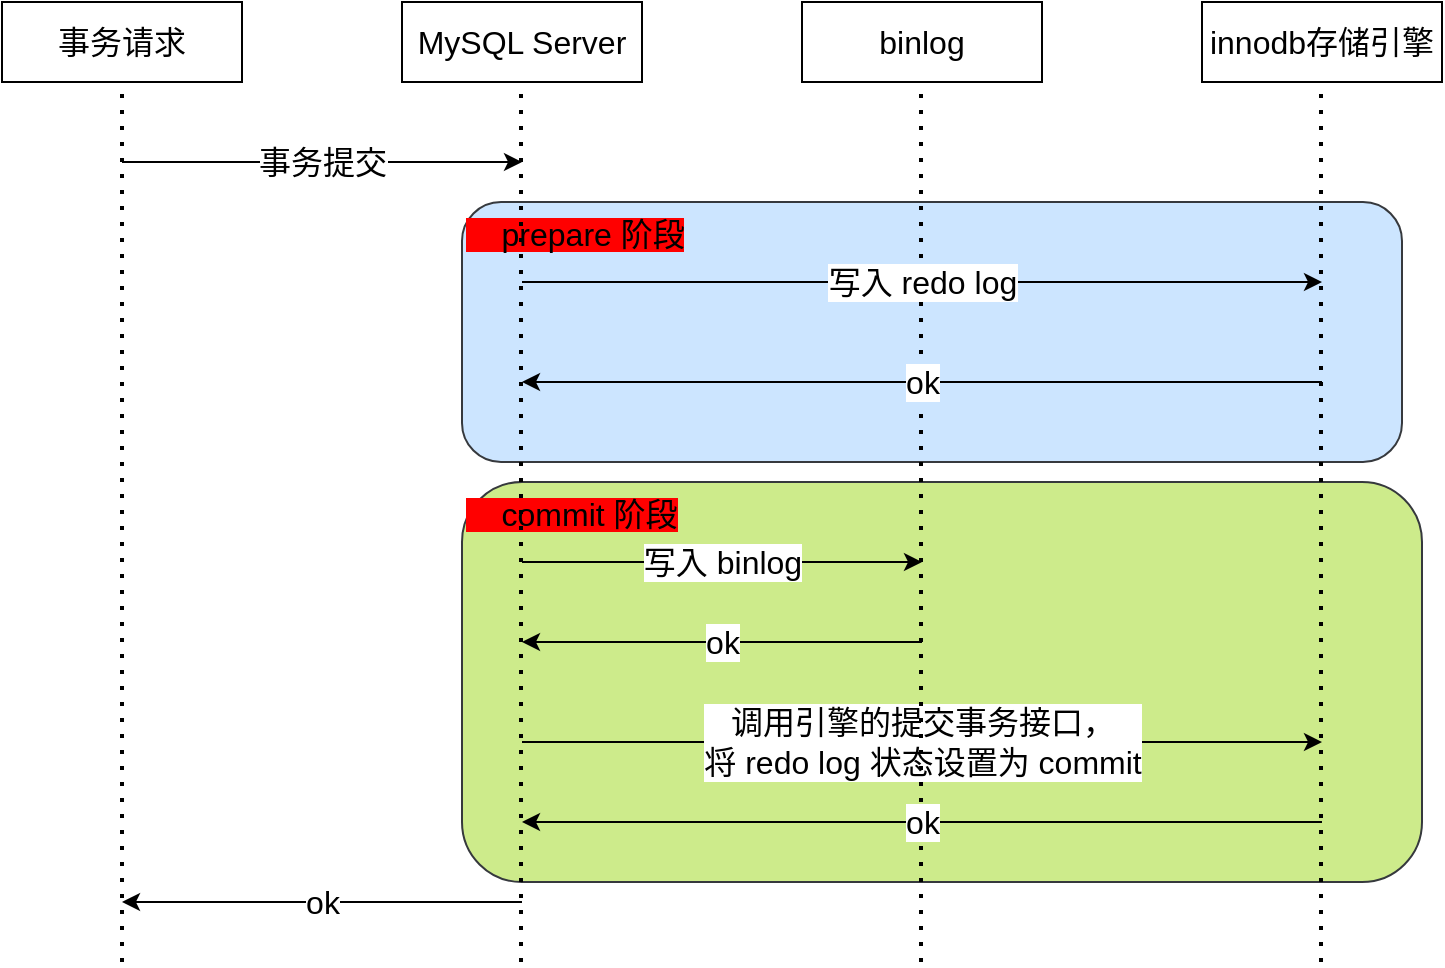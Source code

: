 <mxfile version="20.0.1" type="github">
  <diagram id="LAiEwA4ejN9WoNMm-dOn" name="Page-1">
    <mxGraphModel dx="916" dy="772" grid="1" gridSize="10" guides="1" tooltips="1" connect="1" arrows="1" fold="1" page="1" pageScale="1" pageWidth="827" pageHeight="1169" math="0" shadow="0">
      <root>
        <mxCell id="0" />
        <mxCell id="1" parent="0" />
        <mxCell id="dXw9PHnPfxB79rEIN8Ye-18" value="&lt;span style=&quot;background-color: rgb(255, 0, 0);&quot;&gt;&amp;nbsp; &amp;nbsp; commit 阶段&lt;/span&gt;" style="rounded=1;whiteSpace=wrap;html=1;fontSize=16;align=left;verticalAlign=top;fillColor=#cdeb8b;strokeColor=#36393d;" vertex="1" parent="1">
          <mxGeometry x="310" y="360" width="480" height="200" as="geometry" />
        </mxCell>
        <mxCell id="dXw9PHnPfxB79rEIN8Ye-12" value="写入 binlog" style="endArrow=classic;html=1;rounded=0;fontSize=16;" edge="1" parent="1">
          <mxGeometry width="50" height="50" relative="1" as="geometry">
            <mxPoint x="340" y="400" as="sourcePoint" />
            <mxPoint x="540" y="400" as="targetPoint" />
          </mxGeometry>
        </mxCell>
        <mxCell id="dXw9PHnPfxB79rEIN8Ye-13" value="ok" style="endArrow=classic;html=1;rounded=0;fontSize=16;" edge="1" parent="1">
          <mxGeometry width="50" height="50" relative="1" as="geometry">
            <mxPoint x="540" y="440" as="sourcePoint" />
            <mxPoint x="340" y="440" as="targetPoint" />
          </mxGeometry>
        </mxCell>
        <mxCell id="dXw9PHnPfxB79rEIN8Ye-14" value="调用引擎的提交事务接口，&lt;br&gt;将 redo log 状态设置为 commit" style="endArrow=classic;html=1;rounded=0;fontSize=16;" edge="1" parent="1">
          <mxGeometry width="50" height="50" relative="1" as="geometry">
            <mxPoint x="340" y="490" as="sourcePoint" />
            <mxPoint x="740" y="490" as="targetPoint" />
          </mxGeometry>
        </mxCell>
        <mxCell id="dXw9PHnPfxB79rEIN8Ye-17" value="&lt;span style=&quot;background-color: rgb(255, 0, 0);&quot;&gt;&amp;nbsp; &amp;nbsp; prepare 阶段&lt;/span&gt;" style="rounded=1;whiteSpace=wrap;html=1;fontSize=16;align=left;verticalAlign=top;fillColor=#cce5ff;strokeColor=#36393d;" vertex="1" parent="1">
          <mxGeometry x="310" y="220" width="470" height="130" as="geometry" />
        </mxCell>
        <mxCell id="dXw9PHnPfxB79rEIN8Ye-1" value="事务请求" style="rounded=0;whiteSpace=wrap;html=1;fontSize=16;" vertex="1" parent="1">
          <mxGeometry x="80" y="120" width="120" height="40" as="geometry" />
        </mxCell>
        <mxCell id="dXw9PHnPfxB79rEIN8Ye-2" value="MySQL Server" style="rounded=0;whiteSpace=wrap;html=1;fontSize=16;" vertex="1" parent="1">
          <mxGeometry x="280" y="120" width="120" height="40" as="geometry" />
        </mxCell>
        <mxCell id="dXw9PHnPfxB79rEIN8Ye-3" value="binlog" style="rounded=0;whiteSpace=wrap;html=1;fontSize=16;" vertex="1" parent="1">
          <mxGeometry x="480" y="120" width="120" height="40" as="geometry" />
        </mxCell>
        <mxCell id="dXw9PHnPfxB79rEIN8Ye-4" value="innodb存储引擎" style="rounded=0;whiteSpace=wrap;html=1;fontSize=16;" vertex="1" parent="1">
          <mxGeometry x="680" y="120" width="120" height="40" as="geometry" />
        </mxCell>
        <mxCell id="dXw9PHnPfxB79rEIN8Ye-5" value="" style="endArrow=none;dashed=1;html=1;dashPattern=1 3;strokeWidth=2;rounded=0;fontSize=16;entryX=0.5;entryY=1;entryDx=0;entryDy=0;" edge="1" parent="1" target="dXw9PHnPfxB79rEIN8Ye-1">
          <mxGeometry width="50" height="50" relative="1" as="geometry">
            <mxPoint x="140" y="600" as="sourcePoint" />
            <mxPoint x="230" y="240" as="targetPoint" />
          </mxGeometry>
        </mxCell>
        <mxCell id="dXw9PHnPfxB79rEIN8Ye-6" value="" style="endArrow=none;dashed=1;html=1;dashPattern=1 3;strokeWidth=2;rounded=0;fontSize=16;entryX=0.5;entryY=1;entryDx=0;entryDy=0;" edge="1" parent="1">
          <mxGeometry width="50" height="50" relative="1" as="geometry">
            <mxPoint x="339.5" y="600" as="sourcePoint" />
            <mxPoint x="339.5" y="160" as="targetPoint" />
          </mxGeometry>
        </mxCell>
        <mxCell id="dXw9PHnPfxB79rEIN8Ye-7" value="" style="endArrow=none;dashed=1;html=1;dashPattern=1 3;strokeWidth=2;rounded=0;fontSize=16;entryX=0.5;entryY=1;entryDx=0;entryDy=0;" edge="1" parent="1">
          <mxGeometry width="50" height="50" relative="1" as="geometry">
            <mxPoint x="539.5" y="600" as="sourcePoint" />
            <mxPoint x="539.5" y="160" as="targetPoint" />
          </mxGeometry>
        </mxCell>
        <mxCell id="dXw9PHnPfxB79rEIN8Ye-8" value="" style="endArrow=none;dashed=1;html=1;dashPattern=1 3;strokeWidth=2;rounded=0;fontSize=16;entryX=0.5;entryY=1;entryDx=0;entryDy=0;" edge="1" parent="1">
          <mxGeometry width="50" height="50" relative="1" as="geometry">
            <mxPoint x="739.5" y="600" as="sourcePoint" />
            <mxPoint x="739.5" y="160" as="targetPoint" />
          </mxGeometry>
        </mxCell>
        <mxCell id="dXw9PHnPfxB79rEIN8Ye-9" value="事务提交" style="endArrow=classic;html=1;rounded=0;fontSize=16;" edge="1" parent="1">
          <mxGeometry width="50" height="50" relative="1" as="geometry">
            <mxPoint x="140" y="200" as="sourcePoint" />
            <mxPoint x="340" y="200" as="targetPoint" />
          </mxGeometry>
        </mxCell>
        <mxCell id="dXw9PHnPfxB79rEIN8Ye-10" value="写入 redo log" style="endArrow=classic;html=1;rounded=0;fontSize=16;" edge="1" parent="1">
          <mxGeometry width="50" height="50" relative="1" as="geometry">
            <mxPoint x="340" y="260" as="sourcePoint" />
            <mxPoint x="740" y="260" as="targetPoint" />
          </mxGeometry>
        </mxCell>
        <mxCell id="dXw9PHnPfxB79rEIN8Ye-11" value="ok" style="endArrow=classic;html=1;rounded=0;fontSize=16;" edge="1" parent="1">
          <mxGeometry width="50" height="50" relative="1" as="geometry">
            <mxPoint x="740" y="310" as="sourcePoint" />
            <mxPoint x="340" y="310" as="targetPoint" />
          </mxGeometry>
        </mxCell>
        <mxCell id="dXw9PHnPfxB79rEIN8Ye-16" value="ok" style="endArrow=classic;html=1;rounded=0;fontSize=16;" edge="1" parent="1">
          <mxGeometry width="50" height="50" relative="1" as="geometry">
            <mxPoint x="340" y="570" as="sourcePoint" />
            <mxPoint x="140" y="570" as="targetPoint" />
          </mxGeometry>
        </mxCell>
        <mxCell id="dXw9PHnPfxB79rEIN8Ye-15" value="ok" style="endArrow=classic;html=1;rounded=0;fontSize=16;" edge="1" parent="1">
          <mxGeometry width="50" height="50" relative="1" as="geometry">
            <mxPoint x="740" y="530" as="sourcePoint" />
            <mxPoint x="340" y="530" as="targetPoint" />
          </mxGeometry>
        </mxCell>
      </root>
    </mxGraphModel>
  </diagram>
</mxfile>
